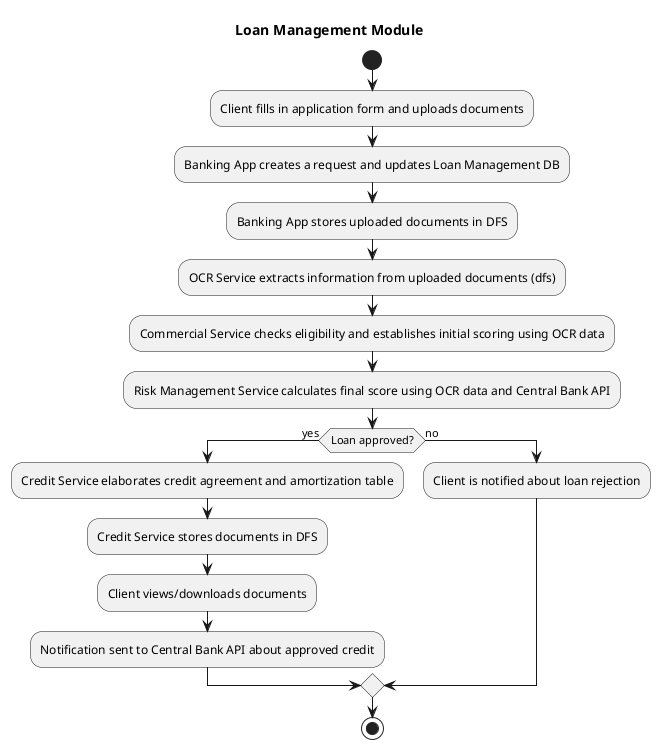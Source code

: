 @startuml
title Loan Management Module

start
:Client fills in application form and uploads documents;
:Banking App creates a request and updates Loan Management DB;
:Banking App stores uploaded documents in DFS;
:OCR Service extracts information from uploaded documents (dfs);
:Commercial Service checks eligibility and establishes initial scoring using OCR data;
:Risk Management Service calculates final score using OCR data and Central Bank API;
if (Loan approved?) then (yes)
  :Credit Service elaborates credit agreement and amortization table;
  :Credit Service stores documents in DFS;
  :Client views/downloads documents;
  :Notification sent to Central Bank API about approved credit;
else (no)
  :Client is notified about loan rejection;
endif
stop
@enduml
